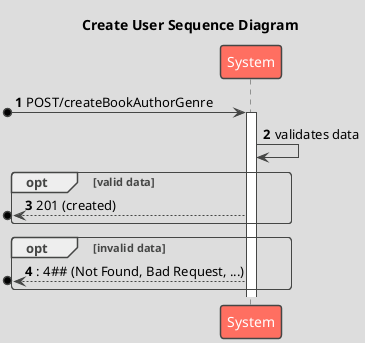 @startuml
'https://plantuml.com/sequence-diagram

autonumber

!theme toy

title Create User Sequence Diagram

[o-> System: POST/createBookAuthorGenre
activate System
System -> System: validates data
opt valid data
    [o<--System: 201 (created)
end opt
opt invalid data
    [o<--System:: 4## (Not Found, Bad Request, ...)
end opt

@enduml
